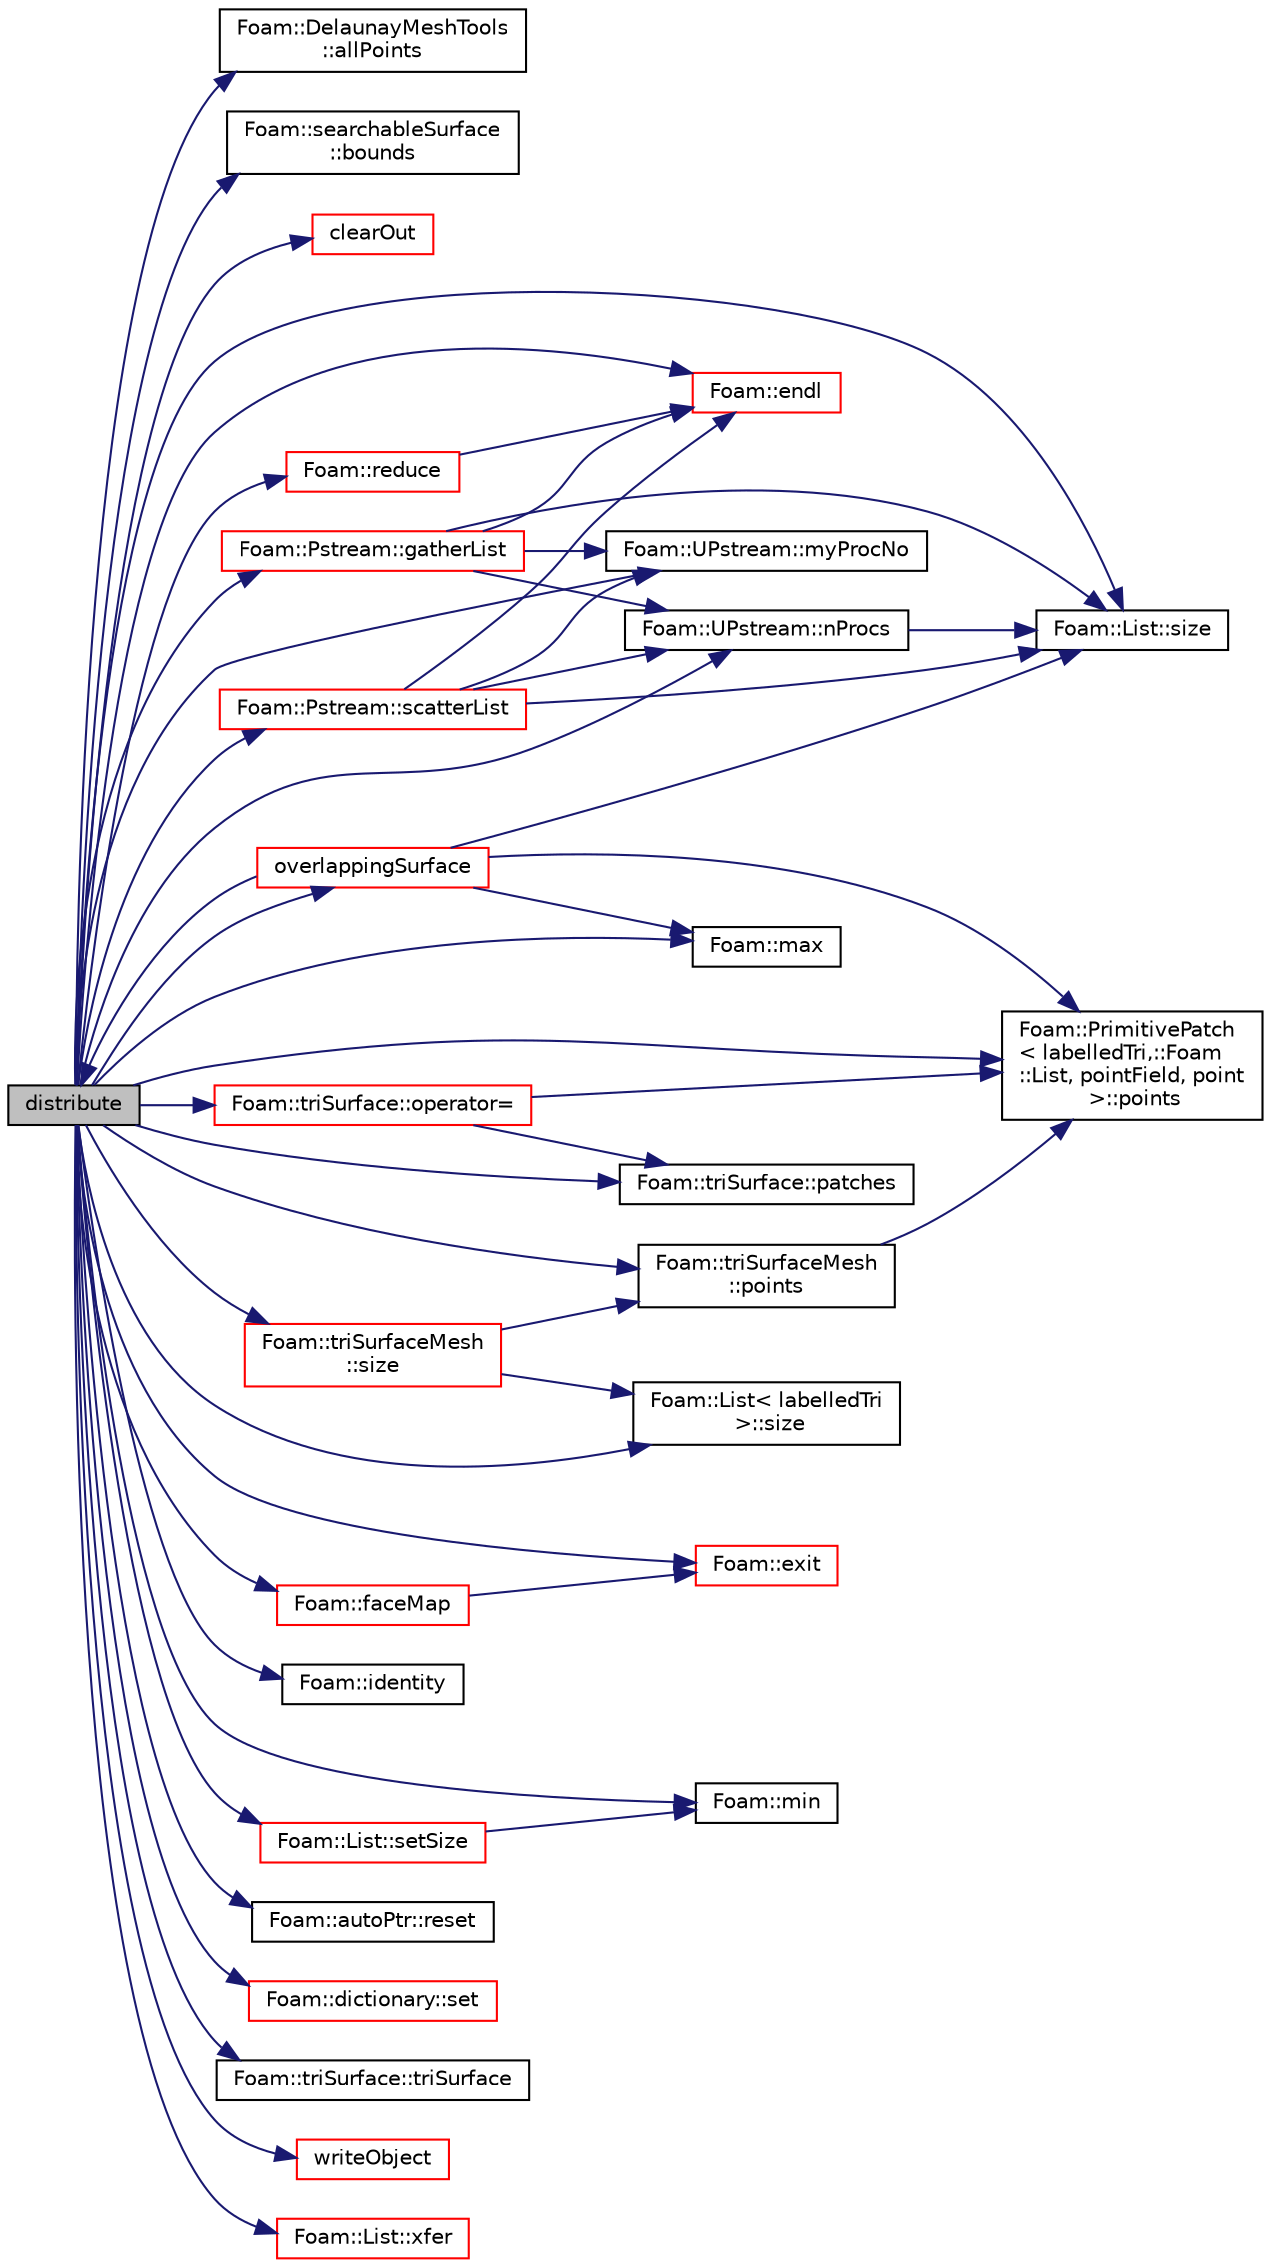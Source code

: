 digraph "distribute"
{
  bgcolor="transparent";
  edge [fontname="Helvetica",fontsize="10",labelfontname="Helvetica",labelfontsize="10"];
  node [fontname="Helvetica",fontsize="10",shape=record];
  rankdir="LR";
  Node1 [label="distribute",height=0.2,width=0.4,color="black", fillcolor="grey75", style="filled", fontcolor="black"];
  Node1 -> Node2 [color="midnightblue",fontsize="10",style="solid",fontname="Helvetica"];
  Node2 [label="Foam::DelaunayMeshTools\l::allPoints",height=0.2,width=0.4,color="black",URL="$a10978.html#a4c5367631633c866a448207bd561a616",tooltip="Extract all points in vertex-index order. "];
  Node1 -> Node3 [color="midnightblue",fontsize="10",style="solid",fontname="Helvetica"];
  Node3 [label="Foam::searchableSurface\l::bounds",height=0.2,width=0.4,color="black",URL="$a02317.html#a7774f6a2399cc071ff06ba6bb6d38b26",tooltip="Return const reference to boundBox. "];
  Node1 -> Node4 [color="midnightblue",fontsize="10",style="solid",fontname="Helvetica"];
  Node4 [label="clearOut",height=0.2,width=0.4,color="red",URL="$a00566.html#af320697688df08f1438d37a86bcaf25d",tooltip="Clear storage. "];
  Node1 -> Node5 [color="midnightblue",fontsize="10",style="solid",fontname="Helvetica"];
  Node5 [label="Foam::endl",height=0.2,width=0.4,color="red",URL="$a10958.html#a2db8fe02a0d3909e9351bb4275b23ce4",tooltip="Add newline and flush stream. "];
  Node1 -> Node6 [color="midnightblue",fontsize="10",style="solid",fontname="Helvetica"];
  Node6 [label="Foam::exit",height=0.2,width=0.4,color="red",URL="$a10958.html#a06ca7250d8e89caf05243ec094843642"];
  Node1 -> Node7 [color="midnightblue",fontsize="10",style="solid",fontname="Helvetica"];
  Node7 [label="Foam::faceMap",height=0.2,width=0.4,color="red",URL="$a10958.html#aa77215843e964fac259ab06e68d0ee02"];
  Node7 -> Node6 [color="midnightblue",fontsize="10",style="solid",fontname="Helvetica"];
  Node1 -> Node8 [color="midnightblue",fontsize="10",style="solid",fontname="Helvetica"];
  Node8 [label="Foam::Pstream::gatherList",height=0.2,width=0.4,color="red",URL="$a02049.html#afbdf64fb42cd760690d51a9a321792d9",tooltip="Gather data but keep individual values separate. "];
  Node8 -> Node9 [color="midnightblue",fontsize="10",style="solid",fontname="Helvetica"];
  Node9 [label="Foam::UPstream::nProcs",height=0.2,width=0.4,color="black",URL="$a02859.html#aada0e04d8127eda8ee95be0772754a4f",tooltip="Number of processes in parallel run. "];
  Node9 -> Node10 [color="midnightblue",fontsize="10",style="solid",fontname="Helvetica"];
  Node10 [label="Foam::List::size",height=0.2,width=0.4,color="black",URL="$a01387.html#a8a5f6fa29bd4b500caf186f60245b384",tooltip="Override size to be inconsistent with allocated storage. "];
  Node8 -> Node10 [color="midnightblue",fontsize="10",style="solid",fontname="Helvetica"];
  Node8 -> Node11 [color="midnightblue",fontsize="10",style="solid",fontname="Helvetica"];
  Node11 [label="Foam::UPstream::myProcNo",height=0.2,width=0.4,color="black",URL="$a02859.html#afc74d89573de32a3032c916f8cdd1733",tooltip="Number of this process (starting from masterNo() = 0) "];
  Node8 -> Node5 [color="midnightblue",fontsize="10",style="solid",fontname="Helvetica"];
  Node1 -> Node12 [color="midnightblue",fontsize="10",style="solid",fontname="Helvetica"];
  Node12 [label="Foam::identity",height=0.2,width=0.4,color="black",URL="$a10958.html#a36af96cb841435845fffb4fe69208490",tooltip="Create identity map (map[i] == i) of given length. "];
  Node1 -> Node13 [color="midnightblue",fontsize="10",style="solid",fontname="Helvetica"];
  Node13 [label="Foam::max",height=0.2,width=0.4,color="black",URL="$a10958.html#ac993e906cf2774ae77e666bc24e81733"];
  Node1 -> Node14 [color="midnightblue",fontsize="10",style="solid",fontname="Helvetica"];
  Node14 [label="Foam::min",height=0.2,width=0.4,color="black",URL="$a10958.html#a253e112ad2d56d96230ff39ea7f442dc"];
  Node1 -> Node11 [color="midnightblue",fontsize="10",style="solid",fontname="Helvetica"];
  Node1 -> Node9 [color="midnightblue",fontsize="10",style="solid",fontname="Helvetica"];
  Node1 -> Node15 [color="midnightblue",fontsize="10",style="solid",fontname="Helvetica"];
  Node15 [label="Foam::triSurface::operator=",height=0.2,width=0.4,color="red",URL="$a02754.html#a7007e1a39a89b943666033e034e1083b"];
  Node15 -> Node16 [color="midnightblue",fontsize="10",style="solid",fontname="Helvetica"];
  Node16 [label="Foam::PrimitivePatch\l\< labelledTri,::Foam\l::List, pointField, point\l \>::points",height=0.2,width=0.4,color="black",URL="$a02004.html#a1f42f31bcf706357682dcf097255b544",tooltip="Return reference to global points. "];
  Node15 -> Node17 [color="midnightblue",fontsize="10",style="solid",fontname="Helvetica"];
  Node17 [label="Foam::triSurface::patches",height=0.2,width=0.4,color="black",URL="$a02754.html#a40a43f76fd50b5f1cd1c242669a14406"];
  Node1 -> Node18 [color="midnightblue",fontsize="10",style="solid",fontname="Helvetica"];
  Node18 [label="overlappingSurface",height=0.2,width=0.4,color="red",URL="$a00566.html#a2c6f811e1c5a7dce8df93f593380e3b6",tooltip="Subset the part of surface that is overlapping bounds. "];
  Node18 -> Node10 [color="midnightblue",fontsize="10",style="solid",fontname="Helvetica"];
  Node18 -> Node13 [color="midnightblue",fontsize="10",style="solid",fontname="Helvetica"];
  Node18 -> Node16 [color="midnightblue",fontsize="10",style="solid",fontname="Helvetica"];
  Node18 -> Node1 [color="midnightblue",fontsize="10",style="solid",fontname="Helvetica"];
  Node1 -> Node17 [color="midnightblue",fontsize="10",style="solid",fontname="Helvetica"];
  Node1 -> Node19 [color="midnightblue",fontsize="10",style="solid",fontname="Helvetica"];
  Node19 [label="Foam::triSurfaceMesh\l::points",height=0.2,width=0.4,color="black",URL="$a02758.html#a02ab6d43a4618415b761ee351284437e",tooltip="Get the points that define the surface. "];
  Node19 -> Node16 [color="midnightblue",fontsize="10",style="solid",fontname="Helvetica"];
  Node1 -> Node16 [color="midnightblue",fontsize="10",style="solid",fontname="Helvetica"];
  Node1 -> Node20 [color="midnightblue",fontsize="10",style="solid",fontname="Helvetica"];
  Node20 [label="Foam::reduce",height=0.2,width=0.4,color="red",URL="$a10958.html#a7ffd6af4acc2eb9ba72ee296b5ecda23"];
  Node20 -> Node5 [color="midnightblue",fontsize="10",style="solid",fontname="Helvetica"];
  Node1 -> Node21 [color="midnightblue",fontsize="10",style="solid",fontname="Helvetica"];
  Node21 [label="Foam::autoPtr::reset",height=0.2,width=0.4,color="black",URL="$a00086.html#ab46a1bc64c9af6414376c6c18d3bee62",tooltip="If object pointer already set, delete object and set to given. "];
  Node1 -> Node22 [color="midnightblue",fontsize="10",style="solid",fontname="Helvetica"];
  Node22 [label="Foam::Pstream::scatterList",height=0.2,width=0.4,color="red",URL="$a02049.html#a23c38ee54f04c9d53a327db9edbdb7f0",tooltip="Scatter data. Reverse of gatherList. "];
  Node22 -> Node9 [color="midnightblue",fontsize="10",style="solid",fontname="Helvetica"];
  Node22 -> Node10 [color="midnightblue",fontsize="10",style="solid",fontname="Helvetica"];
  Node22 -> Node11 [color="midnightblue",fontsize="10",style="solid",fontname="Helvetica"];
  Node22 -> Node5 [color="midnightblue",fontsize="10",style="solid",fontname="Helvetica"];
  Node1 -> Node23 [color="midnightblue",fontsize="10",style="solid",fontname="Helvetica"];
  Node23 [label="Foam::dictionary::set",height=0.2,width=0.4,color="red",URL="$a00531.html#a8396ca7a6d20d7aeebc8b1ac9e18460b",tooltip="Assign a new entry, overwrite any existing entry. "];
  Node1 -> Node24 [color="midnightblue",fontsize="10",style="solid",fontname="Helvetica"];
  Node24 [label="Foam::List::setSize",height=0.2,width=0.4,color="red",URL="$a01387.html#aedb985ffeaf1bdbfeccc2a8730405703",tooltip="Reset size of List. "];
  Node24 -> Node14 [color="midnightblue",fontsize="10",style="solid",fontname="Helvetica"];
  Node1 -> Node10 [color="midnightblue",fontsize="10",style="solid",fontname="Helvetica"];
  Node1 -> Node25 [color="midnightblue",fontsize="10",style="solid",fontname="Helvetica"];
  Node25 [label="Foam::List\< labelledTri\l \>::size",height=0.2,width=0.4,color="black",URL="$a01387.html#a723361dc2020160f5492e8fe2d09fa44",tooltip="Return the number of elements in the UList. "];
  Node1 -> Node26 [color="midnightblue",fontsize="10",style="solid",fontname="Helvetica"];
  Node26 [label="Foam::triSurfaceMesh\l::size",height=0.2,width=0.4,color="red",URL="$a02758.html#aefe0792b5b0175e6022a92a906fdf053",tooltip="Range of local indices that can be returned. "];
  Node26 -> Node25 [color="midnightblue",fontsize="10",style="solid",fontname="Helvetica"];
  Node26 -> Node19 [color="midnightblue",fontsize="10",style="solid",fontname="Helvetica"];
  Node1 -> Node27 [color="midnightblue",fontsize="10",style="solid",fontname="Helvetica"];
  Node27 [label="Foam::triSurface::triSurface",height=0.2,width=0.4,color="black",URL="$a02754.html#a23b307d20d3b88983e62e1cb7292346a",tooltip="Construct null. "];
  Node1 -> Node28 [color="midnightblue",fontsize="10",style="solid",fontname="Helvetica"];
  Node28 [label="writeObject",height=0.2,width=0.4,color="red",URL="$a00566.html#aa4d5557147f7b9288cfbf5222d503307",tooltip="Write using given format, version and compression. "];
  Node1 -> Node29 [color="midnightblue",fontsize="10",style="solid",fontname="Helvetica"];
  Node29 [label="Foam::List::xfer",height=0.2,width=0.4,color="red",URL="$a01387.html#a48f43ee271fb2edb0fb241b72af0e59c",tooltip="Transfer contents to the Xfer container. "];
}
